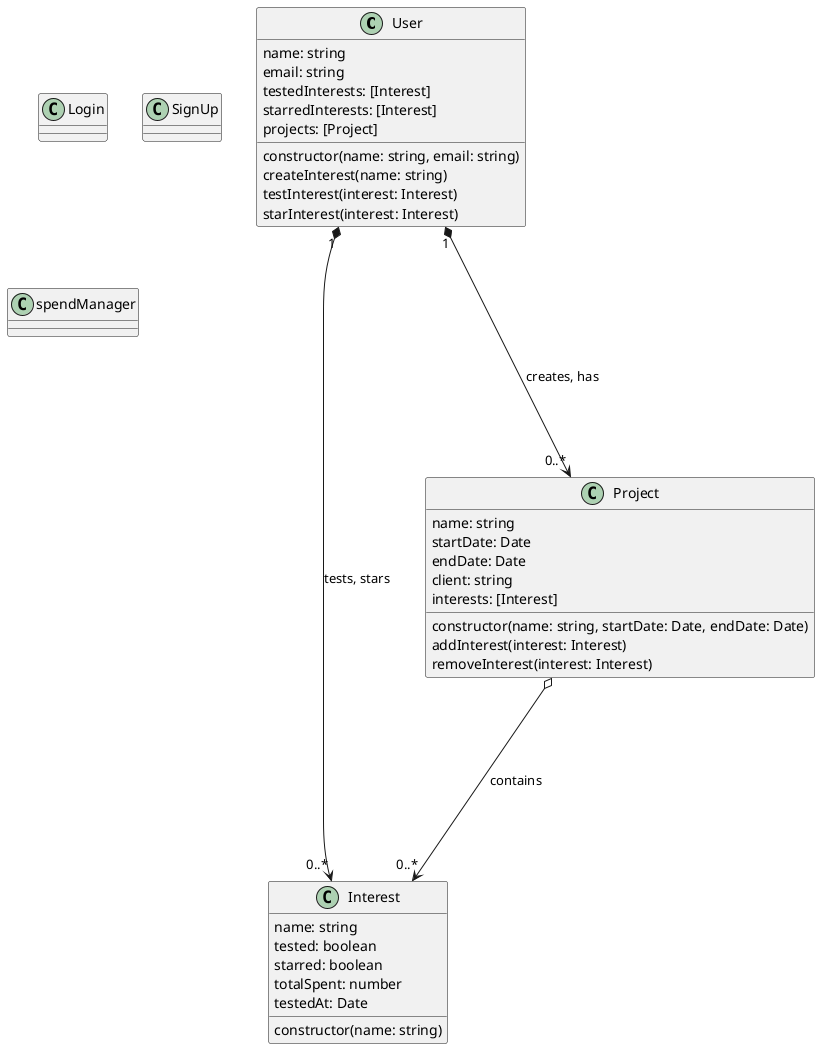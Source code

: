 @startuml Marketing-Project Class Diagram
class User {
    name: string
    email: string
    testedInterests: [Interest]
    starredInterests: [Interest]
    projects: [Project]
    constructor(name: string, email: string)
    createInterest(name: string)
    testInterest(interest: Interest)
    starInterest(interest: Interest)
}

class Interest {
    name: string
    tested: boolean
    starred: boolean
    totalSpent: number
    testedAt: Date
    constructor(name: string)
}

class Project {
    name: string
    startDate: Date
    endDate: Date
    client: string
    interests: [Interest]
    constructor(name: string, startDate: Date, endDate: Date)
    addInterest(interest: Interest)
    removeInterest(interest: Interest)
}

class Login {}

class SignUp {}

class spendManager {}

User "1" *----> "0..*" Interest : tests, stars
User "1" *----> "0..*" Project : creates, has
Project o----> "0..*" Interest : contains

@enduml